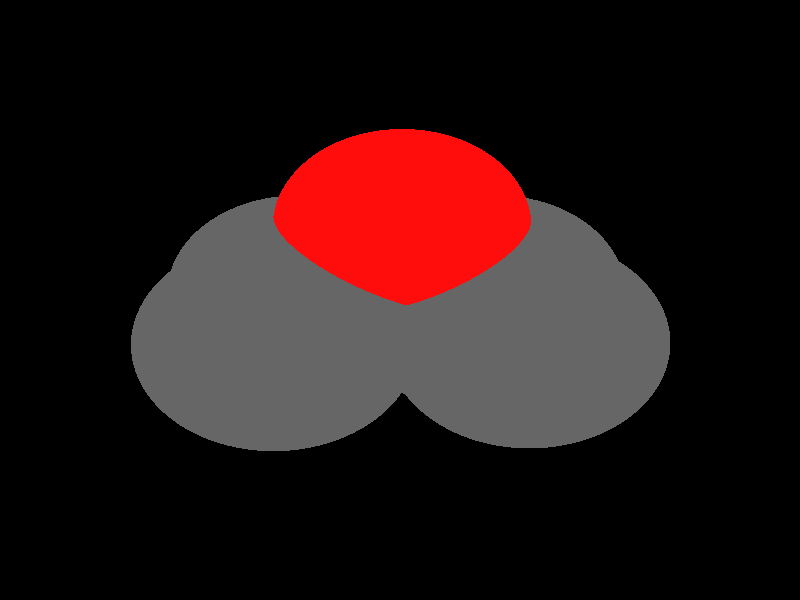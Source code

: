 global_settings {
	ambient_light rgb <0.200000002980232, 0.200000002980232, 0.200000002980232>
	max_trace_level 15
}

background { color rgb <0,0,0> }

camera {
	perspective
	location <-0.612177576468415, -13.552709338703, 2.47369407773306>
	angle 40
	up <0.00638086686299022, 0.205084618544221, 0.978723446012533>
	right <0.998987352053408, -0.0448986432020078, 0.00289521604342624> * 1
	direction <0.0445371190738254, 0.977713869736535, -0.205163432290975> }

light_source {
	<14.4777699249529, -16.5938652717476, 17.0232181508207>
	color rgb <1, 1, 1>
	fade_distance 38.1435918602326
	fade_power 0
	spotlight
	area_light <20, 0, 0>, <0, 0, 20>, 20, 20
	circular
	orient
	point_at <-14.4777699249529, 16.5938652717476, -17.0232181508207>
}

light_source {
	<-14.7320989240645, 12.7463502682579, 11.0656183287545>
	color rgb <0.300000011920929, 0.300000011920929, 0.300000011920929> shadowless
	fade_distance 38.1435918602326
	fade_power 0
	parallel
	point_at <14.7320989240645, -12.7463502682579, -11.0656183287545>
}

#default {
	finish {ambient 0.5 diffuse 1 specular 0.2 roughness .01 metallic 1}
}

union {
cylinder {
	<-0.758, -0.228, -0.332>, 	<-0.366014884739052, -0.421144581231616, 0.319927688393042>, 0.075
	pigment { rgbt <0.400000005960464, 0.400000005960464, 0.400000005960464, 0> }
}
cylinder {
	<-0.366014884739052, -0.421144581231616, 0.319927688393042>, 	<-0.001, -0.601, 0.927>, 0.075
	pigment { rgbt <1, 0.0500000007450581, 0.0500000007450581, 0> }
}
cylinder {
	<-0.758, -0.228, -0.332>, 	<0, -0.2285, -0.332>, 0.075
	pigment { rgbt <0.400000005960464, 0.400000005960464, 0.400000005960464, 0> }
}
cylinder {
	<0, -0.2285, -0.332>, 	<0.758, -0.229, -0.332>, 0.075
	pigment { rgbt <0.400000005960464, 0.400000005960464, 0.400000005960464, 0> }
}
cylinder {
	<-0.758, -0.228, -0.332>, 	<-1.10112143648764, 0.365247343459945, -0.363426075491392>, 0.075
	pigment { rgbt <0.400000005960464, 0.400000005960464, 0.400000005960464, 0> }
}
cylinder {
	<-1.10112143648764, 0.365247343459945, -0.363426075491392>, 	<-1.293, 0.697, -0.381>, 0.075
	pigment { rgbt <0.400000005960464, 0.400000005960464, 0.400000005960464, 0> }
}
cylinder {
	<-0.758, -0.228, -0.332>, 	<-1.24280015168384, -0.528755649655718, -0.713555674936359>, 0.075
	pigment { rgbt <0.400000005960464, 0.400000005960464, 0.400000005960464, 0> }
}
cylinder {
	<-1.24280015168384, -0.528755649655718, -0.713555674936359>, 	<-1.514, -0.697, -0.927>, 0.075
	pigment { rgbt <0.400000005960464, 0.400000005960464, 0.400000005960464, 0> }
}
cylinder {
	<-0.001, -0.601, 0.927>, 	<0.364985982118066, -0.421623471214861, 0.319916532955671>, 0.075
	pigment { rgbt <1, 0.0500000007450581, 0.0500000007450581, 0> }
}
cylinder {
	<0.364985982118066, -0.421623471214861, 0.319916532955671>, 	<0.758, -0.229, -0.332>, 0.075
	pigment { rgbt <0.400000005960464, 0.400000005960464, 0.400000005960464, 0> }
}
cylinder {
	<0.758, -0.229, -0.332>, 	<1.10106034600834, 0.364782954025649, -0.363420480288614>, 0.075
	pigment { rgbt <0.400000005960464, 0.400000005960464, 0.400000005960464, 0> }
}
cylinder {
	<1.10106034600834, 0.364782954025649, -0.363420480288614>, 	<1.293, 0.697, -0.381>, 0.075
	pigment { rgbt <0.400000005960464, 0.400000005960464, 0.400000005960464, 0> }
}
cylinder {
	<0.758, -0.229, -0.332>, 	<1.24284385803588, -0.529141435926973, -0.713590073454165>, 0.075
	pigment { rgbt <0.400000005960464, 0.400000005960464, 0.400000005960464, 0> }
}
cylinder {
	<1.24284385803588, -0.529141435926973, -0.713590073454165>, 	<1.514, -0.697, -0.927>, 0.075
	pigment { rgbt <0.400000005960464, 0.400000005960464, 0.400000005960464, 0> }
}
sphere {
	<-0.758, -0.228, -0.332>, 0.4104
	pigment { rgbt <0.400000005960464, 0.400000005960464, 0.400000005960464,0> }
}
sphere {
	<-0.001, -0.601, 0.927>, 0.3564
	pigment { rgbt <1, 0.0500000007450581, 0.0500000007450581,0> }
}
sphere {
	<0.758, -0.229, -0.332>, 0.4104
	pigment { rgbt <0.400000005960464, 0.400000005960464, 0.400000005960464,0> }
}
sphere {
	<-1.293, 0.697, -0.381>, 0.108
	pigment { rgbt <0.400000005960464, 0.400000005960464, 0.400000005960464,0> }
}
sphere {
	<-1.514, -0.697, -0.927>, 0.108
	pigment { rgbt <0.400000005960464, 0.400000005960464, 0.400000005960464,0> }
}
sphere {
	<1.293, 0.697, -0.381>, 0.108
	pigment { rgbt <0.400000005960464, 0.400000005960464, 0.400000005960464,0> }
}
sphere {
	<1.514, -0.697, -0.927>, 0.108
	pigment { rgbt <0.400000005960464, 0.400000005960464, 0.400000005960464,0> }
}
}
merge {
}
union {
}
merge {
sphere {
	<-0.758, -0.228, -0.332>, 1.69983
	pigment { rgbt <0, 0, 0,0> }
}
sphere {
	<-0.001, -0.601, 0.927>, 1.519848
	pigment { rgbt <0, 0, 0,0> }
}
sphere {
	<0.758, -0.229, -0.332>, 1.69983
	pigment { rgbt <0, 0, 0,0> }
}
sphere {
	<-1.293, 0.697, -0.381>, 1.69983
	pigment { rgbt <0, 0, 0,0> }
}
sphere {
	<-1.514, -0.697, -0.927>, 1.69983
	pigment { rgbt <0, 0, 0,0> }
}
sphere {
	<1.293, 0.697, -0.381>, 1.69983
	pigment { rgbt <0, 0, 0,0> }
}
sphere {
	<1.514, -0.697, -0.927>, 1.69983
	pigment { rgbt <0, 0, 0,0> }
}
sphere {
	<-0.758, -0.228, -0.332>, 1.7
	pigment { rgbt <0.400000005960464, 0.400000005960464, 0.400000005960464,0.350000023841858> }
}
sphere {
	<-0.001, -0.601, 0.927>, 1.52
	pigment { rgbt <1, 0.0500000007450581, 0.0500000007450581,0.350000023841858> }
}
sphere {
	<0.758, -0.229, -0.332>, 1.7
	pigment { rgbt <0.400000005960464, 0.400000005960464, 0.400000005960464,0.350000023841858> }
}
sphere {
	<-1.293, 0.697, -0.381>, 1.7
	pigment { rgbt <0.400000005960464, 0.400000005960464, 0.400000005960464,0.350000023841858> }
}
sphere {
	<-1.514, -0.697, -0.927>, 1.7
	pigment { rgbt <0.400000005960464, 0.400000005960464, 0.400000005960464,0.350000023841858> }
}
sphere {
	<1.293, 0.697, -0.381>, 1.7
	pigment { rgbt <0.400000005960464, 0.400000005960464, 0.400000005960464,0.350000023841858> }
}
sphere {
	<1.514, -0.697, -0.927>, 1.7
	pigment { rgbt <0.400000005960464, 0.400000005960464, 0.400000005960464,0.350000023841858> }
}
}
